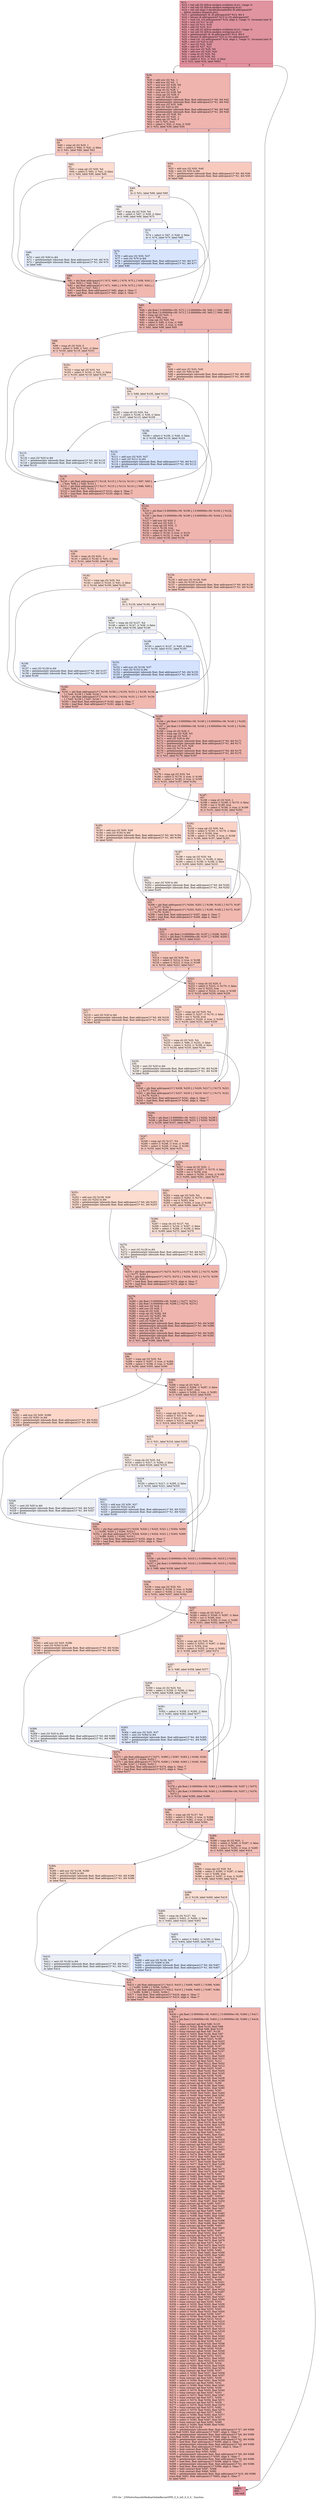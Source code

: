 digraph "CFG for '_Z30SolveSmoothMedianGlobalKernel3PfS_S_S_iiiS_S_S_S_' function" {
	label="CFG for '_Z30SolveSmoothMedianGlobalKernel3PfS_S_S_iiiS_S_S_S_' function";

	Node0x4e90a20 [shape=record,color="#b70d28ff", style=filled, fillcolor="#b70d2870",label="{%11:\l  %12 = tail call i32 @llvm.amdgcn.workitem.id.x(), !range !4\l  %13 = tail call i32 @llvm.amdgcn.workgroup.id.x()\l  %14 = tail call align 4 dereferenceable(64) i8 addrspace(4)*\l... @llvm.amdgcn.dispatch.ptr()\l  %15 = getelementptr i8, i8 addrspace(4)* %14, i64 4\l  %16 = bitcast i8 addrspace(4)* %15 to i16 addrspace(4)*\l  %17 = load i16, i16 addrspace(4)* %16, align 4, !range !5, !invariant.load !6\l  %18 = zext i16 %17 to i32\l  %19 = mul i32 %13, %18\l  %20 = add i32 %19, %12\l  %21 = tail call i32 @llvm.amdgcn.workitem.id.y(), !range !4\l  %22 = tail call i32 @llvm.amdgcn.workgroup.id.y()\l  %23 = getelementptr i8, i8 addrspace(4)* %14, i64 6\l  %24 = bitcast i8 addrspace(4)* %23 to i16 addrspace(4)*\l  %25 = load i16, i16 addrspace(4)* %24, align 2, !range !5, !invariant.load !6\l  %26 = zext i16 %25 to i32\l  %27 = mul i32 %22, %26\l  %28 = add i32 %27, %21\l  %29 = mul nsw i32 %28, %6\l  %30 = add nsw i32 %29, %20\l  %31 = icmp slt i32 %20, %4\l  %32 = icmp slt i32 %28, %5\l  %33 = select i1 %31, i1 %32, i1 false\l  br i1 %33, label %34, label %603\l|{<s0>T|<s1>F}}"];
	Node0x4e90a20:s0 -> Node0x4e92fc0;
	Node0x4e90a20:s1 -> Node0x4e95310;
	Node0x4e92fc0 [shape=record,color="#3d50c3ff", style=filled, fillcolor="#d8564670",label="{%34:\l34:                                               \l  %35 = add nsw i32 %4, -1\l  %36 = add nsw i32 %5, -1\l  %37 = mul nsw i32 %36, %6\l  %38 = add nsw i32 %28, -1\l  %39 = icmp slt i32 %28, 1\l  %40 = mul nsw i32 %38, %6\l  %41 = icmp sgt i32 %28, 0\l  %42 = sext i32 %40 to i64\l  %43 = getelementptr inbounds float, float addrspace(1)* %0, i64 %42\l  %44 = getelementptr inbounds float, float addrspace(1)* %1, i64 %42\l  %45 = add nsw i32 %35, %40\l  %46 = sext i32 %45 to i64\l  %47 = getelementptr inbounds float, float addrspace(1)* %0, i64 %46\l  %48 = getelementptr inbounds float, float addrspace(1)* %1, i64 %46\l  %49 = icmp sgt i32 %38, %5\l  %50 = add nsw i32 %20, -1\l  %51 = icmp sgt i32 %20, 0\l  %52 = xor i1 %51, true\l  %53 = select i1 %52, i1 true, i1 %39\l  br i1 %53, label %59, label %54\l|{<s0>T|<s1>F}}"];
	Node0x4e92fc0:s0 -> Node0x4e95fe0;
	Node0x4e92fc0:s1 -> Node0x4e96030;
	Node0x4e96030 [shape=record,color="#3d50c3ff", style=filled, fillcolor="#ef886b70",label="{%54:\l54:                                               \l  %55 = add nsw i32 %50, %40\l  %56 = sext i32 %55 to i64\l  %57 = getelementptr inbounds float, float addrspace(1)* %0, i64 %56\l  %58 = getelementptr inbounds float, float addrspace(1)* %1, i64 %56\l  br label %80\l}"];
	Node0x4e96030 -> Node0x4e963b0;
	Node0x4e95fe0 [shape=record,color="#3d50c3ff", style=filled, fillcolor="#ef886b70",label="{%59:\l59:                                               \l  %60 = icmp slt i32 %20, 1\l  %61 = select i1 %60, i1 %41, i1 false\l  br i1 %61, label %80, label %62\l|{<s0>T|<s1>F}}"];
	Node0x4e95fe0:s0 -> Node0x4e963b0;
	Node0x4e95fe0:s1 -> Node0x4e965b0;
	Node0x4e965b0 [shape=record,color="#3d50c3ff", style=filled, fillcolor="#f7af9170",label="{%62:\l62:                                               \l  %63 = icmp sgt i32 %50, %4\l  %64 = select i1 %63, i1 %41, i1 false\l  br i1 %64, label %80, label %65\l|{<s0>T|<s1>F}}"];
	Node0x4e965b0:s0 -> Node0x4e963b0;
	Node0x4e965b0:s1 -> Node0x4e950c0;
	Node0x4e950c0 [shape=record,color="#3d50c3ff", style=filled, fillcolor="#f1ccb870",label="{%65:\l65:                                               \l  br i1 %51, label %66, label %85\l|{<s0>T|<s1>F}}"];
	Node0x4e950c0:s0 -> Node0x4e95200;
	Node0x4e950c0:s1 -> Node0x4e95250;
	Node0x4e95200 [shape=record,color="#3d50c3ff", style=filled, fillcolor="#e3d9d370",label="{%66:\l66:                                               \l  %67 = icmp sle i32 %20, %4\l  %68 = select i1 %67, i1 %39, i1 false\l  br i1 %68, label %69, label %73\l|{<s0>T|<s1>F}}"];
	Node0x4e95200:s0 -> Node0x4e96df0;
	Node0x4e95200:s1 -> Node0x4e96e40;
	Node0x4e96df0 [shape=record,color="#3d50c3ff", style=filled, fillcolor="#c7d7f070",label="{%69:\l69:                                               \l  %70 = zext i32 %50 to i64\l  %71 = getelementptr inbounds float, float addrspace(1)* %0, i64 %70\l  %72 = getelementptr inbounds float, float addrspace(1)* %1, i64 %70\l  br label %80\l}"];
	Node0x4e96df0 -> Node0x4e963b0;
	Node0x4e96e40 [shape=record,color="#3d50c3ff", style=filled, fillcolor="#c7d7f070",label="{%73:\l73:                                               \l  %74 = select i1 %67, i1 %49, i1 false\l  br i1 %74, label %75, label %85\l|{<s0>T|<s1>F}}"];
	Node0x4e96e40:s0 -> Node0x4e97250;
	Node0x4e96e40:s1 -> Node0x4e95250;
	Node0x4e97250 [shape=record,color="#3d50c3ff", style=filled, fillcolor="#a5c3fe70",label="{%75:\l75:                                               \l  %76 = add nsw i32 %50, %37\l  %77 = sext i32 %76 to i64\l  %78 = getelementptr inbounds float, float addrspace(1)* %0, i64 %77\l  %79 = getelementptr inbounds float, float addrspace(1)* %1, i64 %77\l  br label %80\l}"];
	Node0x4e97250 -> Node0x4e963b0;
	Node0x4e963b0 [shape=record,color="#3d50c3ff", style=filled, fillcolor="#dc5d4a70",label="{%80:\l80:                                               \l  %81 = phi float addrspace(1)* [ %72, %69 ], [ %79, %75 ], [ %58, %54 ], [\l... %44, %59 ], [ %48, %62 ]\l  %82 = phi float addrspace(1)* [ %71, %69 ], [ %78, %75 ], [ %57, %54 ], [\l... %43, %59 ], [ %47, %62 ]\l  %83 = load float, float addrspace(1)* %82, align 4, !tbaa !7\l  %84 = load float, float addrspace(1)* %81, align 4, !tbaa !7\l  br label %85\l}"];
	Node0x4e963b0 -> Node0x4e95250;
	Node0x4e95250 [shape=record,color="#3d50c3ff", style=filled, fillcolor="#d8564670",label="{%85:\l85:                                               \l  %86 = phi float [ 0.000000e+00, %73 ], [ 0.000000e+00, %65 ], [ %83, %80 ]\l  %87 = phi float [ 0.000000e+00, %73 ], [ 0.000000e+00, %65 ], [ %84, %80 ]\l  %88 = icmp sgt i32 %20, -1\l  %89 = xor i1 %88, true\l  %90 = icmp sge i32 %20, %4\l  %91 = select i1 %89, i1 true, i1 %90\l  %92 = select i1 %91, i1 true, i1 %39\l  br i1 %92, label %98, label %93\l|{<s0>T|<s1>F}}"];
	Node0x4e95250:s0 -> Node0x4e98ee0;
	Node0x4e95250:s1 -> Node0x4e98f70;
	Node0x4e98f70 [shape=record,color="#3d50c3ff", style=filled, fillcolor="#ef886b70",label="{%93:\l93:                                               \l  %94 = add nsw i32 %20, %40\l  %95 = sext i32 %94 to i64\l  %96 = getelementptr inbounds float, float addrspace(1)* %0, i64 %95\l  %97 = getelementptr inbounds float, float addrspace(1)* %1, i64 %95\l  br label %119\l}"];
	Node0x4e98f70 -> Node0x4e992f0;
	Node0x4e98ee0 [shape=record,color="#3d50c3ff", style=filled, fillcolor="#ef886b70",label="{%98:\l98:                                               \l  %99 = icmp slt i32 %20, 0\l  %100 = select i1 %99, i1 %41, i1 false\l  br i1 %100, label %119, label %101\l|{<s0>T|<s1>F}}"];
	Node0x4e98ee0:s0 -> Node0x4e992f0;
	Node0x4e98ee0:s1 -> Node0x4e994f0;
	Node0x4e994f0 [shape=record,color="#3d50c3ff", style=filled, fillcolor="#f7af9170",label="{%101:\l101:                                              \l  %102 = icmp sgt i32 %20, %4\l  %103 = select i1 %102, i1 %41, i1 false\l  br i1 %103, label %119, label %104\l|{<s0>T|<s1>F}}"];
	Node0x4e994f0:s0 -> Node0x4e992f0;
	Node0x4e994f0:s1 -> Node0x4e99730;
	Node0x4e99730 [shape=record,color="#3d50c3ff", style=filled, fillcolor="#f1ccb870",label="{%104:\l104:                                              \l  br i1 %88, label %105, label %124\l|{<s0>T|<s1>F}}"];
	Node0x4e99730:s0 -> Node0x4e99830;
	Node0x4e99730:s1 -> Node0x4e99880;
	Node0x4e99830 [shape=record,color="#3d50c3ff", style=filled, fillcolor="#e3d9d370",label="{%105:\l105:                                              \l  %106 = icmp slt i32 %20, %4\l  %107 = select i1 %106, i1 %39, i1 false\l  br i1 %107, label %115, label %108\l|{<s0>T|<s1>F}}"];
	Node0x4e99830:s0 -> Node0x4e99b00;
	Node0x4e99830:s1 -> Node0x4e99b50;
	Node0x4e99b50 [shape=record,color="#3d50c3ff", style=filled, fillcolor="#c7d7f070",label="{%108:\l108:                                              \l  %109 = select i1 %106, i1 %49, i1 false\l  br i1 %109, label %110, label %124\l|{<s0>T|<s1>F}}"];
	Node0x4e99b50:s0 -> Node0x4e99d40;
	Node0x4e99b50:s1 -> Node0x4e99880;
	Node0x4e99d40 [shape=record,color="#3d50c3ff", style=filled, fillcolor="#a5c3fe70",label="{%110:\l110:                                              \l  %111 = add nsw i32 %20, %37\l  %112 = sext i32 %111 to i64\l  %113 = getelementptr inbounds float, float addrspace(1)* %0, i64 %112\l  %114 = getelementptr inbounds float, float addrspace(1)* %1, i64 %112\l  br label %119\l}"];
	Node0x4e99d40 -> Node0x4e992f0;
	Node0x4e99b00 [shape=record,color="#3d50c3ff", style=filled, fillcolor="#c7d7f070",label="{%115:\l115:                                              \l  %116 = zext i32 %20 to i64\l  %117 = getelementptr inbounds float, float addrspace(1)* %0, i64 %116\l  %118 = getelementptr inbounds float, float addrspace(1)* %1, i64 %116\l  br label %119\l}"];
	Node0x4e99b00 -> Node0x4e992f0;
	Node0x4e992f0 [shape=record,color="#3d50c3ff", style=filled, fillcolor="#dc5d4a70",label="{%119:\l119:                                              \l  %120 = phi float addrspace(1)* [ %118, %115 ], [ %114, %110 ], [ %97, %93 ],\l... [ %44, %98 ], [ %48, %101 ]\l  %121 = phi float addrspace(1)* [ %117, %115 ], [ %113, %110 ], [ %96, %93 ],\l... [ %43, %98 ], [ %47, %101 ]\l  %122 = load float, float addrspace(1)* %121, align 4, !tbaa !7\l  %123 = load float, float addrspace(1)* %120, align 4, !tbaa !7\l  br label %124\l}"];
	Node0x4e992f0 -> Node0x4e99880;
	Node0x4e99880 [shape=record,color="#3d50c3ff", style=filled, fillcolor="#d8564670",label="{%124:\l124:                                              \l  %125 = phi float [ 0.000000e+00, %108 ], [ 0.000000e+00, %104 ], [ %122,\l... %119 ]\l  %126 = phi float [ 0.000000e+00, %108 ], [ 0.000000e+00, %104 ], [ %123,\l... %119 ]\l  %127 = add nsw i32 %20, 2\l  %128 = add nsw i32 %20, 1\l  %129 = icmp sgt i32 %20, -2\l  %130 = xor i1 %129, true\l  %131 = icmp sgt i32 %127, %4\l  %132 = select i1 %130, i1 true, i1 %131\l  %133 = select i1 %132, i1 true, i1 %39\l  br i1 %133, label %139, label %134\l|{<s0>T|<s1>F}}"];
	Node0x4e99880:s0 -> Node0x4e96b00;
	Node0x4e99880:s1 -> Node0x4e96b50;
	Node0x4e96b50 [shape=record,color="#3d50c3ff", style=filled, fillcolor="#ef886b70",label="{%134:\l134:                                              \l  %135 = add nsw i32 %128, %40\l  %136 = sext i32 %135 to i64\l  %137 = getelementptr inbounds float, float addrspace(1)* %0, i64 %136\l  %138 = getelementptr inbounds float, float addrspace(1)* %1, i64 %136\l  br label %160\l}"];
	Node0x4e96b50 -> Node0x4e96ba0;
	Node0x4e96b00 [shape=record,color="#3d50c3ff", style=filled, fillcolor="#ef886b70",label="{%139:\l139:                                              \l  %140 = icmp slt i32 %20, -1\l  %141 = select i1 %140, i1 %41, i1 false\l  br i1 %141, label %160, label %142\l|{<s0>T|<s1>F}}"];
	Node0x4e96b00:s0 -> Node0x4e96ba0;
	Node0x4e96b00:s1 -> Node0x4e9b610;
	Node0x4e9b610 [shape=record,color="#3d50c3ff", style=filled, fillcolor="#f7af9170",label="{%142:\l142:                                              \l  %143 = icmp sge i32 %20, %4\l  %144 = select i1 %143, i1 %41, i1 false\l  br i1 %144, label %160, label %145\l|{<s0>T|<s1>F}}"];
	Node0x4e9b610:s0 -> Node0x4e96ba0;
	Node0x4e9b610:s1 -> Node0x4e9b850;
	Node0x4e9b850 [shape=record,color="#3d50c3ff", style=filled, fillcolor="#f1ccb870",label="{%145:\l145:                                              \l  br i1 %129, label %146, label %165\l|{<s0>T|<s1>F}}"];
	Node0x4e9b850:s0 -> Node0x4e9b950;
	Node0x4e9b850:s1 -> Node0x4e9b9a0;
	Node0x4e9b950 [shape=record,color="#3d50c3ff", style=filled, fillcolor="#dbdcde70",label="{%146:\l146:                                              \l  %147 = icmp sle i32 %127, %4\l  %148 = select i1 %147, i1 %39, i1 false\l  br i1 %148, label %156, label %149\l|{<s0>T|<s1>F}}"];
	Node0x4e9b950:s0 -> Node0x4e9bbe0;
	Node0x4e9b950:s1 -> Node0x4e9bc30;
	Node0x4e9bc30 [shape=record,color="#3d50c3ff", style=filled, fillcolor="#bfd3f670",label="{%149:\l149:                                              \l  %150 = select i1 %147, i1 %49, i1 false\l  br i1 %150, label %151, label %165\l|{<s0>T|<s1>F}}"];
	Node0x4e9bc30:s0 -> Node0x4e9be20;
	Node0x4e9bc30:s1 -> Node0x4e9b9a0;
	Node0x4e9be20 [shape=record,color="#3d50c3ff", style=filled, fillcolor="#a1c0ff70",label="{%151:\l151:                                              \l  %152 = add nsw i32 %128, %37\l  %153 = sext i32 %152 to i64\l  %154 = getelementptr inbounds float, float addrspace(1)* %0, i64 %153\l  %155 = getelementptr inbounds float, float addrspace(1)* %1, i64 %153\l  br label %160\l}"];
	Node0x4e9be20 -> Node0x4e96ba0;
	Node0x4e9bbe0 [shape=record,color="#3d50c3ff", style=filled, fillcolor="#bfd3f670",label="{%156:\l156:                                              \l  %157 = zext i32 %128 to i64\l  %158 = getelementptr inbounds float, float addrspace(1)* %0, i64 %157\l  %159 = getelementptr inbounds float, float addrspace(1)* %1, i64 %157\l  br label %160\l}"];
	Node0x4e9bbe0 -> Node0x4e96ba0;
	Node0x4e96ba0 [shape=record,color="#3d50c3ff", style=filled, fillcolor="#dc5d4a70",label="{%160:\l160:                                              \l  %161 = phi float addrspace(1)* [ %159, %156 ], [ %155, %151 ], [ %138, %134\l... ], [ %44, %139 ], [ %48, %142 ]\l  %162 = phi float addrspace(1)* [ %158, %156 ], [ %154, %151 ], [ %137, %134\l... ], [ %43, %139 ], [ %47, %142 ]\l  %163 = load float, float addrspace(1)* %162, align 4, !tbaa !7\l  %164 = load float, float addrspace(1)* %161, align 4, !tbaa !7\l  br label %165\l}"];
	Node0x4e96ba0 -> Node0x4e9b9a0;
	Node0x4e9b9a0 [shape=record,color="#3d50c3ff", style=filled, fillcolor="#d8564670",label="{%165:\l165:                                              \l  %166 = phi float [ 0.000000e+00, %149 ], [ 0.000000e+00, %145 ], [ %163,\l... %160 ]\l  %167 = phi float [ 0.000000e+00, %149 ], [ 0.000000e+00, %145 ], [ %164,\l... %160 ]\l  %168 = icmp slt i32 %28, 0\l  %169 = icmp sge i32 %28, %5\l  %170 = icmp sgt i32 %28, -1\l  %171 = sext i32 %29 to i64\l  %172 = getelementptr inbounds float, float addrspace(1)* %0, i64 %171\l  %173 = getelementptr inbounds float, float addrspace(1)* %1, i64 %171\l  %174 = add nsw i32 %35, %29\l  %175 = sext i32 %174 to i64\l  %176 = getelementptr inbounds float, float addrspace(1)* %0, i64 %175\l  %177 = getelementptr inbounds float, float addrspace(1)* %1, i64 %175\l  br i1 %51, label %178, label %187\l|{<s0>T|<s1>F}}"];
	Node0x4e9b9a0:s0 -> Node0x4e9cef0;
	Node0x4e9b9a0:s1 -> Node0x4e9cf40;
	Node0x4e9cef0 [shape=record,color="#3d50c3ff", style=filled, fillcolor="#e97a5f70",label="{%178:\l178:                                              \l  %179 = icmp sgt i32 %20, %4\l  %180 = select i1 %179, i1 true, i1 %168\l  %181 = select i1 %180, i1 true, i1 %169\l  br i1 %181, label %187, label %182\l|{<s0>T|<s1>F}}"];
	Node0x4e9cef0:s0 -> Node0x4e9cf40;
	Node0x4e9cef0:s1 -> Node0x4e9d230;
	Node0x4e9d230 [shape=record,color="#3d50c3ff", style=filled, fillcolor="#f6a38570",label="{%182:\l182:                                              \l  %183 = add nsw i32 %50, %29\l  %184 = sext i32 %183 to i64\l  %185 = getelementptr inbounds float, float addrspace(1)* %0, i64 %184\l  %186 = getelementptr inbounds float, float addrspace(1)* %1, i64 %184\l  br label %205\l}"];
	Node0x4e9d230 -> Node0x4e9d570;
	Node0x4e9cf40 [shape=record,color="#3d50c3ff", style=filled, fillcolor="#e5705870",label="{%187:\l187:                                              \l  %188 = icmp slt i32 %20, 1\l  %189 = select i1 %188, i1 %170, i1 false\l  %190 = xor i1 %189, true\l  %191 = select i1 %190, i1 true, i1 %169\l  br i1 %191, label %192, label %205\l|{<s0>T|<s1>F}}"];
	Node0x4e9cf40:s0 -> Node0x4e9d8b0;
	Node0x4e9cf40:s1 -> Node0x4e9d570;
	Node0x4e9d8b0 [shape=record,color="#3d50c3ff", style=filled, fillcolor="#f59c7d70",label="{%192:\l192:                                              \l  %193 = icmp sgt i32 %50, %4\l  %194 = select i1 %193, i1 %170, i1 false\l  %195 = xor i1 %194, true\l  %196 = select i1 %195, i1 true, i1 %169\l  br i1 %196, label %197, label %205\l|{<s0>T|<s1>F}}"];
	Node0x4e9d8b0:s0 -> Node0x4e9dc30;
	Node0x4e9d8b0:s1 -> Node0x4e9d570;
	Node0x4e9dc30 [shape=record,color="#3d50c3ff", style=filled, fillcolor="#f6bfa670",label="{%197:\l197:                                              \l  %198 = icmp sle i32 %20, %4\l  %199 = select i1 %51, i1 %198, i1 false\l  %200 = select i1 %199, i1 %168, i1 false\l  br i1 %200, label %201, label %210\l|{<s0>T|<s1>F}}"];
	Node0x4e9dc30:s0 -> Node0x4e9df20;
	Node0x4e9dc30:s1 -> Node0x4e9df70;
	Node0x4e9df20 [shape=record,color="#3d50c3ff", style=filled, fillcolor="#e8d6cc70",label="{%201:\l201:                                              \l  %202 = zext i32 %50 to i64\l  %203 = getelementptr inbounds float, float addrspace(1)* %0, i64 %202\l  %204 = getelementptr inbounds float, float addrspace(1)* %1, i64 %202\l  br label %205\l}"];
	Node0x4e9df20 -> Node0x4e9d570;
	Node0x4e9d570 [shape=record,color="#3d50c3ff", style=filled, fillcolor="#dc5d4a70",label="{%205:\l205:                                              \l  %206 = phi float addrspace(1)* [ %204, %201 ], [ %186, %182 ], [ %173, %187\l... ], [ %177, %192 ]\l  %207 = phi float addrspace(1)* [ %203, %201 ], [ %185, %182 ], [ %172, %187\l... ], [ %176, %192 ]\l  %208 = load float, float addrspace(1)* %207, align 4, !tbaa !7\l  %209 = load float, float addrspace(1)* %206, align 4, !tbaa !7\l  br label %210\l}"];
	Node0x4e9d570 -> Node0x4e9df70;
	Node0x4e9df70 [shape=record,color="#3d50c3ff", style=filled, fillcolor="#d8564670",label="{%210:\l210:                                              \l  %211 = phi float [ 0.000000e+00, %197 ], [ %208, %205 ]\l  %212 = phi float [ 0.000000e+00, %197 ], [ %209, %205 ]\l  br i1 %88, label %213, label %221\l|{<s0>T|<s1>F}}"];
	Node0x4e9df70:s0 -> Node0x4e9e740;
	Node0x4e9df70:s1 -> Node0x4e9e790;
	Node0x4e9e740 [shape=record,color="#3d50c3ff", style=filled, fillcolor="#e97a5f70",label="{%213:\l213:                                              \l  %214 = icmp sge i32 %20, %4\l  %215 = select i1 %214, i1 true, i1 %168\l  %216 = select i1 %215, i1 true, i1 %169\l  br i1 %216, label %221, label %217\l|{<s0>T|<s1>F}}"];
	Node0x4e9e740:s0 -> Node0x4e9e790;
	Node0x4e9e740:s1 -> Node0x4e9ea80;
	Node0x4e9ea80 [shape=record,color="#3d50c3ff", style=filled, fillcolor="#f6a38570",label="{%217:\l217:                                              \l  %218 = sext i32 %30 to i64\l  %219 = getelementptr inbounds float, float addrspace(1)* %0, i64 %218\l  %220 = getelementptr inbounds float, float addrspace(1)* %1, i64 %218\l  br label %239\l}"];
	Node0x4e9ea80 -> Node0x4e9ed30;
	Node0x4e9e790 [shape=record,color="#3d50c3ff", style=filled, fillcolor="#e5705870",label="{%221:\l221:                                              \l  %222 = icmp slt i32 %20, 0\l  %223 = select i1 %222, i1 %170, i1 false\l  %224 = xor i1 %223, true\l  %225 = select i1 %224, i1 true, i1 %169\l  br i1 %225, label %226, label %239\l|{<s0>T|<s1>F}}"];
	Node0x4e9e790:s0 -> Node0x4e9f070;
	Node0x4e9e790:s1 -> Node0x4e9ed30;
	Node0x4e9f070 [shape=record,color="#3d50c3ff", style=filled, fillcolor="#f59c7d70",label="{%226:\l226:                                              \l  %227 = icmp sgt i32 %20, %4\l  %228 = select i1 %227, i1 %170, i1 false\l  %229 = xor i1 %228, true\l  %230 = select i1 %229, i1 true, i1 %169\l  br i1 %230, label %231, label %239\l|{<s0>T|<s1>F}}"];
	Node0x4e9f070:s0 -> Node0x4e9f3f0;
	Node0x4e9f070:s1 -> Node0x4e9ed30;
	Node0x4e9f3f0 [shape=record,color="#3d50c3ff", style=filled, fillcolor="#f6bfa670",label="{%231:\l231:                                              \l  %232 = icmp slt i32 %20, %4\l  %233 = select i1 %88, i1 %232, i1 false\l  %234 = select i1 %233, i1 %168, i1 false\l  br i1 %234, label %235, label %244\l|{<s0>T|<s1>F}}"];
	Node0x4e9f3f0:s0 -> Node0x4e9f6e0;
	Node0x4e9f3f0:s1 -> Node0x4e9f730;
	Node0x4e9f6e0 [shape=record,color="#3d50c3ff", style=filled, fillcolor="#e8d6cc70",label="{%235:\l235:                                              \l  %236 = zext i32 %20 to i64\l  %237 = getelementptr inbounds float, float addrspace(1)* %0, i64 %236\l  %238 = getelementptr inbounds float, float addrspace(1)* %1, i64 %236\l  br label %239\l}"];
	Node0x4e9f6e0 -> Node0x4e9ed30;
	Node0x4e9ed30 [shape=record,color="#3d50c3ff", style=filled, fillcolor="#dc5d4a70",label="{%239:\l239:                                              \l  %240 = phi float addrspace(1)* [ %238, %235 ], [ %220, %217 ], [ %173, %221\l... ], [ %177, %226 ]\l  %241 = phi float addrspace(1)* [ %237, %235 ], [ %219, %217 ], [ %172, %221\l... ], [ %176, %226 ]\l  %242 = load float, float addrspace(1)* %241, align 4, !tbaa !7\l  %243 = load float, float addrspace(1)* %240, align 4, !tbaa !7\l  br label %244\l}"];
	Node0x4e9ed30 -> Node0x4e9f730;
	Node0x4e9f730 [shape=record,color="#3d50c3ff", style=filled, fillcolor="#d8564670",label="{%244:\l244:                                              \l  %245 = phi float [ 0.000000e+00, %231 ], [ %242, %239 ]\l  %246 = phi float [ 0.000000e+00, %231 ], [ %243, %239 ]\l  br i1 %129, label %247, label %256\l|{<s0>T|<s1>F}}"];
	Node0x4e9f730:s0 -> Node0x4e9ff00;
	Node0x4e9f730:s1 -> Node0x4e9ff50;
	Node0x4e9ff00 [shape=record,color="#3d50c3ff", style=filled, fillcolor="#ef886b70",label="{%247:\l247:                                              \l  %248 = icmp sgt i32 %127, %4\l  %249 = select i1 %248, i1 true, i1 %168\l  %250 = select i1 %249, i1 true, i1 %169\l  br i1 %250, label %256, label %251\l|{<s0>T|<s1>F}}"];
	Node0x4e9ff00:s0 -> Node0x4e9ff50;
	Node0x4e9ff00:s1 -> Node0x4ea0240;
	Node0x4ea0240 [shape=record,color="#3d50c3ff", style=filled, fillcolor="#f7af9170",label="{%251:\l251:                                              \l  %252 = add nsw i32 %128, %29\l  %253 = sext i32 %252 to i64\l  %254 = getelementptr inbounds float, float addrspace(1)* %0, i64 %253\l  %255 = getelementptr inbounds float, float addrspace(1)* %1, i64 %253\l  br label %274\l}"];
	Node0x4ea0240 -> Node0x4ea0580;
	Node0x4e9ff50 [shape=record,color="#3d50c3ff", style=filled, fillcolor="#e36c5570",label="{%256:\l256:                                              \l  %257 = icmp slt i32 %20, -1\l  %258 = select i1 %257, i1 %170, i1 false\l  %259 = xor i1 %258, true\l  %260 = select i1 %259, i1 true, i1 %169\l  br i1 %260, label %261, label %274\l|{<s0>T|<s1>F}}"];
	Node0x4e9ff50:s0 -> Node0x4e9abe0;
	Node0x4e9ff50:s1 -> Node0x4ea0580;
	Node0x4e9abe0 [shape=record,color="#3d50c3ff", style=filled, fillcolor="#f4987a70",label="{%261:\l261:                                              \l  %262 = icmp sge i32 %20, %4\l  %263 = select i1 %262, i1 %170, i1 false\l  %264 = xor i1 %263, true\l  %265 = select i1 %264, i1 true, i1 %169\l  br i1 %265, label %266, label %274\l|{<s0>T|<s1>F}}"];
	Node0x4e9abe0:s0 -> Node0x4e9af60;
	Node0x4e9abe0:s1 -> Node0x4ea0580;
	Node0x4e9af60 [shape=record,color="#3d50c3ff", style=filled, fillcolor="#f7bca170",label="{%266:\l266:                                              \l  %267 = icmp sle i32 %127, %4\l  %268 = select i1 %129, i1 %267, i1 false\l  %269 = select i1 %268, i1 %168, i1 false\l  br i1 %269, label %270, label %279\l|{<s0>T|<s1>F}}"];
	Node0x4e9af60:s0 -> Node0x4e9b0f0;
	Node0x4e9af60:s1 -> Node0x4ea17b0;
	Node0x4e9b0f0 [shape=record,color="#3d50c3ff", style=filled, fillcolor="#ead5c970",label="{%270:\l270:                                              \l  %271 = zext i32 %128 to i64\l  %272 = getelementptr inbounds float, float addrspace(1)* %0, i64 %271\l  %273 = getelementptr inbounds float, float addrspace(1)* %1, i64 %271\l  br label %274\l}"];
	Node0x4e9b0f0 -> Node0x4ea0580;
	Node0x4ea0580 [shape=record,color="#3d50c3ff", style=filled, fillcolor="#dc5d4a70",label="{%274:\l274:                                              \l  %275 = phi float addrspace(1)* [ %273, %270 ], [ %255, %251 ], [ %173, %256\l... ], [ %177, %261 ]\l  %276 = phi float addrspace(1)* [ %272, %270 ], [ %254, %251 ], [ %172, %256\l... ], [ %176, %261 ]\l  %277 = load float, float addrspace(1)* %276, align 4, !tbaa !7\l  %278 = load float, float addrspace(1)* %275, align 4, !tbaa !7\l  br label %279\l}"];
	Node0x4ea0580 -> Node0x4ea17b0;
	Node0x4ea17b0 [shape=record,color="#3d50c3ff", style=filled, fillcolor="#d8564670",label="{%279:\l279:                                              \l  %280 = phi float [ 0.000000e+00, %266 ], [ %277, %274 ]\l  %281 = phi float [ 0.000000e+00, %266 ], [ %278, %274 ]\l  %282 = add nsw i32 %28, 2\l  %283 = add nsw i32 %28, 1\l  %284 = icmp slt i32 %28, -1\l  %285 = icmp sgt i32 %282, %5\l  %286 = mul nsw i32 %283, %6\l  %287 = icmp sgt i32 %28, -2\l  %288 = sext i32 %286 to i64\l  %289 = getelementptr inbounds float, float addrspace(1)* %0, i64 %288\l  %290 = getelementptr inbounds float, float addrspace(1)* %1, i64 %288\l  %291 = add nsw i32 %35, %286\l  %292 = sext i32 %291 to i64\l  %293 = getelementptr inbounds float, float addrspace(1)* %0, i64 %292\l  %294 = getelementptr inbounds float, float addrspace(1)* %1, i64 %292\l  %295 = icmp sge i32 %28, %5\l  br i1 %51, label %296, label %305\l|{<s0>T|<s1>F}}"];
	Node0x4ea17b0:s0 -> Node0x4ea2760;
	Node0x4ea17b0:s1 -> Node0x4ea27b0;
	Node0x4ea2760 [shape=record,color="#3d50c3ff", style=filled, fillcolor="#e97a5f70",label="{%296:\l296:                                              \l  %297 = icmp sgt i32 %20, %4\l  %298 = select i1 %297, i1 true, i1 %284\l  %299 = select i1 %298, i1 true, i1 %285\l  br i1 %299, label %305, label %300\l|{<s0>T|<s1>F}}"];
	Node0x4ea2760:s0 -> Node0x4ea27b0;
	Node0x4ea2760:s1 -> Node0x4ea2aa0;
	Node0x4ea2aa0 [shape=record,color="#3d50c3ff", style=filled, fillcolor="#f6a38570",label="{%300:\l300:                                              \l  %301 = add nsw i32 %50, %286\l  %302 = sext i32 %301 to i64\l  %303 = getelementptr inbounds float, float addrspace(1)* %0, i64 %302\l  %304 = getelementptr inbounds float, float addrspace(1)* %1, i64 %302\l  br label %330\l}"];
	Node0x4ea2aa0 -> Node0x4ea2de0;
	Node0x4ea27b0 [shape=record,color="#3d50c3ff", style=filled, fillcolor="#e5705870",label="{%305:\l305:                                              \l  %306 = icmp slt i32 %20, 1\l  %307 = select i1 %306, i1 %287, i1 false\l  %308 = xor i1 %307, true\l  %309 = select i1 %308, i1 true, i1 %285\l  br i1 %309, label %310, label %330\l|{<s0>T|<s1>F}}"];
	Node0x4ea27b0:s0 -> Node0x4ea3120;
	Node0x4ea27b0:s1 -> Node0x4ea2de0;
	Node0x4ea3120 [shape=record,color="#3d50c3ff", style=filled, fillcolor="#f59c7d70",label="{%310:\l310:                                              \l  %311 = icmp sgt i32 %50, %4\l  %312 = select i1 %311, i1 %287, i1 false\l  %313 = xor i1 %312, true\l  %314 = select i1 %313, i1 true, i1 %285\l  br i1 %314, label %315, label %330\l|{<s0>T|<s1>F}}"];
	Node0x4ea3120:s0 -> Node0x4ea34a0;
	Node0x4ea3120:s1 -> Node0x4ea2de0;
	Node0x4ea34a0 [shape=record,color="#3d50c3ff", style=filled, fillcolor="#f6bfa670",label="{%315:\l315:                                              \l  br i1 %51, label %316, label %335\l|{<s0>T|<s1>F}}"];
	Node0x4ea34a0:s0 -> Node0x4ea35a0;
	Node0x4ea34a0:s1 -> Node0x4ea35f0;
	Node0x4ea35a0 [shape=record,color="#3d50c3ff", style=filled, fillcolor="#eed0c070",label="{%316:\l316:                                              \l  %317 = icmp sle i32 %20, %4\l  %318 = select i1 %317, i1 %284, i1 false\l  br i1 %318, label %326, label %319\l|{<s0>T|<s1>F}}"];
	Node0x4ea35a0:s0 -> Node0x4ea3830;
	Node0x4ea35a0:s1 -> Node0x4ea3880;
	Node0x4ea3880 [shape=record,color="#3d50c3ff", style=filled, fillcolor="#d6dce470",label="{%319:\l319:                                              \l  %320 = select i1 %317, i1 %295, i1 false\l  br i1 %320, label %321, label %335\l|{<s0>T|<s1>F}}"];
	Node0x4ea3880:s0 -> Node0x4ea3a30;
	Node0x4ea3880:s1 -> Node0x4ea35f0;
	Node0x4ea3a30 [shape=record,color="#3d50c3ff", style=filled, fillcolor="#b9d0f970",label="{%321:\l321:                                              \l  %322 = add nsw i32 %50, %37\l  %323 = sext i32 %322 to i64\l  %324 = getelementptr inbounds float, float addrspace(1)* %0, i64 %323\l  %325 = getelementptr inbounds float, float addrspace(1)* %1, i64 %323\l  br label %330\l}"];
	Node0x4ea3a30 -> Node0x4ea2de0;
	Node0x4ea3830 [shape=record,color="#3d50c3ff", style=filled, fillcolor="#d6dce470",label="{%326:\l326:                                              \l  %327 = zext i32 %50 to i64\l  %328 = getelementptr inbounds float, float addrspace(1)* %0, i64 %327\l  %329 = getelementptr inbounds float, float addrspace(1)* %1, i64 %327\l  br label %330\l}"];
	Node0x4ea3830 -> Node0x4ea2de0;
	Node0x4ea2de0 [shape=record,color="#3d50c3ff", style=filled, fillcolor="#dc5d4a70",label="{%330:\l330:                                              \l  %331 = phi float addrspace(1)* [ %329, %326 ], [ %325, %321 ], [ %304, %300\l... ], [ %290, %305 ], [ %294, %310 ]\l  %332 = phi float addrspace(1)* [ %328, %326 ], [ %324, %321 ], [ %303, %300\l... ], [ %289, %305 ], [ %293, %310 ]\l  %333 = load float, float addrspace(1)* %332, align 4, !tbaa !7\l  %334 = load float, float addrspace(1)* %331, align 4, !tbaa !7\l  br label %335\l}"];
	Node0x4ea2de0 -> Node0x4ea35f0;
	Node0x4ea35f0 [shape=record,color="#3d50c3ff", style=filled, fillcolor="#d8564670",label="{%335:\l335:                                              \l  %336 = phi float [ 0.000000e+00, %319 ], [ 0.000000e+00, %315 ], [ %333,\l... %330 ]\l  %337 = phi float [ 0.000000e+00, %319 ], [ 0.000000e+00, %315 ], [ %334,\l... %330 ]\l  br i1 %88, label %338, label %347\l|{<s0>T|<s1>F}}"];
	Node0x4ea35f0:s0 -> Node0x4ea4530;
	Node0x4ea35f0:s1 -> Node0x4ea4580;
	Node0x4ea4530 [shape=record,color="#3d50c3ff", style=filled, fillcolor="#e97a5f70",label="{%338:\l338:                                              \l  %339 = icmp sge i32 %20, %4\l  %340 = select i1 %339, i1 true, i1 %284\l  %341 = select i1 %340, i1 true, i1 %285\l  br i1 %341, label %347, label %342\l|{<s0>T|<s1>F}}"];
	Node0x4ea4530:s0 -> Node0x4ea4580;
	Node0x4ea4530:s1 -> Node0x4ea4870;
	Node0x4ea4870 [shape=record,color="#3d50c3ff", style=filled, fillcolor="#f6a38570",label="{%342:\l342:                                              \l  %343 = add nsw i32 %20, %286\l  %344 = sext i32 %343 to i64\l  %345 = getelementptr inbounds float, float addrspace(1)* %0, i64 %344\l  %346 = getelementptr inbounds float, float addrspace(1)* %1, i64 %344\l  br label %372\l}"];
	Node0x4ea4870 -> Node0x4ea4bb0;
	Node0x4ea4580 [shape=record,color="#3d50c3ff", style=filled, fillcolor="#e5705870",label="{%347:\l347:                                              \l  %348 = icmp slt i32 %20, 0\l  %349 = select i1 %348, i1 %287, i1 false\l  %350 = xor i1 %349, true\l  %351 = select i1 %350, i1 true, i1 %285\l  br i1 %351, label %352, label %372\l|{<s0>T|<s1>F}}"];
	Node0x4ea4580:s0 -> Node0x4ea4ef0;
	Node0x4ea4580:s1 -> Node0x4ea4bb0;
	Node0x4ea4ef0 [shape=record,color="#3d50c3ff", style=filled, fillcolor="#f59c7d70",label="{%352:\l352:                                              \l  %353 = icmp sgt i32 %20, %4\l  %354 = select i1 %353, i1 %287, i1 false\l  %355 = xor i1 %354, true\l  %356 = select i1 %355, i1 true, i1 %285\l  br i1 %356, label %357, label %372\l|{<s0>T|<s1>F}}"];
	Node0x4ea4ef0:s0 -> Node0x4ea5270;
	Node0x4ea4ef0:s1 -> Node0x4ea4bb0;
	Node0x4ea5270 [shape=record,color="#3d50c3ff", style=filled, fillcolor="#f6bfa670",label="{%357:\l357:                                              \l  br i1 %88, label %358, label %377\l|{<s0>T|<s1>F}}"];
	Node0x4ea5270:s0 -> Node0x4ea5370;
	Node0x4ea5270:s1 -> Node0x4ea53c0;
	Node0x4ea5370 [shape=record,color="#3d50c3ff", style=filled, fillcolor="#eed0c070",label="{%358:\l358:                                              \l  %359 = icmp slt i32 %20, %4\l  %360 = select i1 %359, i1 %284, i1 false\l  br i1 %360, label %368, label %361\l|{<s0>T|<s1>F}}"];
	Node0x4ea5370:s0 -> Node0x4ea5600;
	Node0x4ea5370:s1 -> Node0x4ea5650;
	Node0x4ea5650 [shape=record,color="#3d50c3ff", style=filled, fillcolor="#d6dce470",label="{%361:\l361:                                              \l  %362 = select i1 %359, i1 %295, i1 false\l  br i1 %362, label %363, label %377\l|{<s0>T|<s1>F}}"];
	Node0x4ea5650:s0 -> Node0x4ea5800;
	Node0x4ea5650:s1 -> Node0x4ea53c0;
	Node0x4ea5800 [shape=record,color="#3d50c3ff", style=filled, fillcolor="#b9d0f970",label="{%363:\l363:                                              \l  %364 = add nsw i32 %20, %37\l  %365 = sext i32 %364 to i64\l  %366 = getelementptr inbounds float, float addrspace(1)* %0, i64 %365\l  %367 = getelementptr inbounds float, float addrspace(1)* %1, i64 %365\l  br label %372\l}"];
	Node0x4ea5800 -> Node0x4ea4bb0;
	Node0x4ea5600 [shape=record,color="#3d50c3ff", style=filled, fillcolor="#d6dce470",label="{%368:\l368:                                              \l  %369 = zext i32 %20 to i64\l  %370 = getelementptr inbounds float, float addrspace(1)* %0, i64 %369\l  %371 = getelementptr inbounds float, float addrspace(1)* %1, i64 %369\l  br label %372\l}"];
	Node0x4ea5600 -> Node0x4ea4bb0;
	Node0x4ea4bb0 [shape=record,color="#3d50c3ff", style=filled, fillcolor="#dc5d4a70",label="{%372:\l372:                                              \l  %373 = phi float addrspace(1)* [ %371, %368 ], [ %367, %363 ], [ %346, %342\l... ], [ %290, %347 ], [ %294, %352 ]\l  %374 = phi float addrspace(1)* [ %370, %368 ], [ %366, %363 ], [ %345, %342\l... ], [ %289, %347 ], [ %293, %352 ]\l  %375 = load float, float addrspace(1)* %374, align 4, !tbaa !7\l  %376 = load float, float addrspace(1)* %373, align 4, !tbaa !7\l  br label %377\l}"];
	Node0x4ea4bb0 -> Node0x4ea53c0;
	Node0x4ea53c0 [shape=record,color="#3d50c3ff", style=filled, fillcolor="#d8564670",label="{%377:\l377:                                              \l  %378 = phi float [ 0.000000e+00, %361 ], [ 0.000000e+00, %357 ], [ %375,\l... %372 ]\l  %379 = phi float [ 0.000000e+00, %361 ], [ 0.000000e+00, %357 ], [ %376,\l... %372 ]\l  br i1 %129, label %380, label %389\l|{<s0>T|<s1>F}}"];
	Node0x4ea53c0:s0 -> Node0x4ea6300;
	Node0x4ea53c0:s1 -> Node0x4ea6350;
	Node0x4ea6300 [shape=record,color="#3d50c3ff", style=filled, fillcolor="#ef886b70",label="{%380:\l380:                                              \l  %381 = icmp sgt i32 %127, %4\l  %382 = select i1 %381, i1 true, i1 %284\l  %383 = select i1 %382, i1 true, i1 %285\l  br i1 %383, label %389, label %384\l|{<s0>T|<s1>F}}"];
	Node0x4ea6300:s0 -> Node0x4ea6350;
	Node0x4ea6300:s1 -> Node0x4ea6640;
	Node0x4ea6640 [shape=record,color="#3d50c3ff", style=filled, fillcolor="#f7af9170",label="{%384:\l384:                                              \l  %385 = add nsw i32 %128, %286\l  %386 = sext i32 %385 to i64\l  %387 = getelementptr inbounds float, float addrspace(1)* %0, i64 %386\l  %388 = getelementptr inbounds float, float addrspace(1)* %1, i64 %386\l  br label %414\l}"];
	Node0x4ea6640 -> Node0x4ea6980;
	Node0x4ea6350 [shape=record,color="#3d50c3ff", style=filled, fillcolor="#e36c5570",label="{%389:\l389:                                              \l  %390 = icmp slt i32 %20, -1\l  %391 = select i1 %390, i1 %287, i1 false\l  %392 = xor i1 %391, true\l  %393 = select i1 %392, i1 true, i1 %285\l  br i1 %393, label %394, label %414\l|{<s0>T|<s1>F}}"];
	Node0x4ea6350:s0 -> Node0x4ea6cc0;
	Node0x4ea6350:s1 -> Node0x4ea6980;
	Node0x4ea6cc0 [shape=record,color="#3d50c3ff", style=filled, fillcolor="#f4987a70",label="{%394:\l394:                                              \l  %395 = icmp sge i32 %20, %4\l  %396 = select i1 %395, i1 %287, i1 false\l  %397 = xor i1 %396, true\l  %398 = select i1 %397, i1 true, i1 %285\l  br i1 %398, label %399, label %414\l|{<s0>T|<s1>F}}"];
	Node0x4ea6cc0:s0 -> Node0x4ea7040;
	Node0x4ea6cc0:s1 -> Node0x4ea6980;
	Node0x4ea7040 [shape=record,color="#3d50c3ff", style=filled, fillcolor="#f7bca170",label="{%399:\l399:                                              \l  br i1 %129, label %400, label %419\l|{<s0>T|<s1>F}}"];
	Node0x4ea7040:s0 -> Node0x4ea7140;
	Node0x4ea7040:s1 -> Node0x4ea7190;
	Node0x4ea7140 [shape=record,color="#3d50c3ff", style=filled, fillcolor="#ead5c970",label="{%400:\l400:                                              \l  %401 = icmp sle i32 %127, %4\l  %402 = select i1 %401, i1 %284, i1 false\l  br i1 %402, label %410, label %403\l|{<s0>T|<s1>F}}"];
	Node0x4ea7140:s0 -> Node0x4ea73d0;
	Node0x4ea7140:s1 -> Node0x4ea7420;
	Node0x4ea7420 [shape=record,color="#3d50c3ff", style=filled, fillcolor="#d1dae970",label="{%403:\l403:                                              \l  %404 = select i1 %401, i1 %295, i1 false\l  br i1 %404, label %405, label %419\l|{<s0>T|<s1>F}}"];
	Node0x4ea7420:s0 -> Node0x4ea75d0;
	Node0x4ea7420:s1 -> Node0x4ea7190;
	Node0x4ea75d0 [shape=record,color="#3d50c3ff", style=filled, fillcolor="#aec9fc70",label="{%405:\l405:                                              \l  %406 = add nsw i32 %128, %37\l  %407 = sext i32 %406 to i64\l  %408 = getelementptr inbounds float, float addrspace(1)* %0, i64 %407\l  %409 = getelementptr inbounds float, float addrspace(1)* %1, i64 %407\l  br label %414\l}"];
	Node0x4ea75d0 -> Node0x4ea6980;
	Node0x4ea73d0 [shape=record,color="#3d50c3ff", style=filled, fillcolor="#d1dae970",label="{%410:\l410:                                              \l  %411 = zext i32 %128 to i64\l  %412 = getelementptr inbounds float, float addrspace(1)* %0, i64 %411\l  %413 = getelementptr inbounds float, float addrspace(1)* %1, i64 %411\l  br label %414\l}"];
	Node0x4ea73d0 -> Node0x4ea6980;
	Node0x4ea6980 [shape=record,color="#3d50c3ff", style=filled, fillcolor="#de614d70",label="{%414:\l414:                                              \l  %415 = phi float addrspace(1)* [ %413, %410 ], [ %409, %405 ], [ %388, %384\l... ], [ %290, %389 ], [ %294, %394 ]\l  %416 = phi float addrspace(1)* [ %412, %410 ], [ %408, %405 ], [ %387, %384\l... ], [ %289, %389 ], [ %293, %394 ]\l  %417 = load float, float addrspace(1)* %416, align 4, !tbaa !7\l  %418 = load float, float addrspace(1)* %415, align 4, !tbaa !7\l  br label %419\l}"];
	Node0x4ea6980 -> Node0x4ea7190;
	Node0x4ea7190 [shape=record,color="#3d50c3ff", style=filled, fillcolor="#d8564670",label="{%419:\l419:                                              \l  %420 = phi float [ 0.000000e+00, %403 ], [ 0.000000e+00, %399 ], [ %417,\l... %414 ]\l  %421 = phi float [ 0.000000e+00, %403 ], [ 0.000000e+00, %399 ], [ %418,\l... %414 ]\l  %422 = fcmp contract ogt float %86, %125\l  %423 = select i1 %422, float %125, float %86\l  %424 = select i1 %422, float %86, float %125\l  %425 = fcmp contract ogt float %87, %126\l  %426 = select i1 %425, float %126, float %87\l  %427 = select i1 %425, float %87, float %126\l  %428 = fcmp contract ogt float %423, %166\l  %429 = select i1 %428, float %166, float %423\l  %430 = select i1 %428, float %423, float %166\l  %431 = fcmp contract ogt float %426, %167\l  %432 = select i1 %431, float %167, float %426\l  %433 = select i1 %431, float %426, float %167\l  %434 = fcmp contract ogt float %429, %211\l  %435 = select i1 %434, float %211, float %429\l  %436 = select i1 %434, float %429, float %211\l  %437 = fcmp contract ogt float %432, %212\l  %438 = select i1 %437, float %212, float %432\l  %439 = select i1 %437, float %432, float %212\l  %440 = fcmp contract ogt float %435, %245\l  %441 = select i1 %440, float %245, float %435\l  %442 = select i1 %440, float %435, float %245\l  %443 = fcmp contract ogt float %438, %246\l  %444 = select i1 %443, float %246, float %438\l  %445 = select i1 %443, float %438, float %246\l  %446 = fcmp contract ogt float %441, %280\l  %447 = select i1 %446, float %280, float %441\l  %448 = select i1 %446, float %441, float %280\l  %449 = fcmp contract ogt float %444, %281\l  %450 = select i1 %449, float %281, float %444\l  %451 = select i1 %449, float %444, float %281\l  %452 = fcmp contract ogt float %447, %336\l  %453 = select i1 %452, float %336, float %447\l  %454 = select i1 %452, float %447, float %336\l  %455 = fcmp contract ogt float %450, %337\l  %456 = select i1 %455, float %337, float %450\l  %457 = select i1 %455, float %450, float %337\l  %458 = fcmp contract ogt float %453, %378\l  %459 = select i1 %458, float %378, float %453\l  %460 = select i1 %458, float %453, float %378\l  %461 = fcmp contract ogt float %456, %379\l  %462 = select i1 %461, float %379, float %456\l  %463 = select i1 %461, float %456, float %379\l  %464 = fcmp contract ogt float %459, %420\l  %465 = select i1 %464, float %459, float %420\l  %466 = fcmp contract ogt float %462, %421\l  %467 = select i1 %466, float %462, float %421\l  %468 = fcmp contract ogt float %424, %430\l  %469 = select i1 %468, float %430, float %424\l  %470 = select i1 %468, float %424, float %430\l  %471 = fcmp contract ogt float %427, %433\l  %472 = select i1 %471, float %433, float %427\l  %473 = select i1 %471, float %427, float %433\l  %474 = fcmp contract ogt float %469, %436\l  %475 = select i1 %474, float %436, float %469\l  %476 = select i1 %474, float %469, float %436\l  %477 = fcmp contract ogt float %472, %439\l  %478 = select i1 %477, float %439, float %472\l  %479 = select i1 %477, float %472, float %439\l  %480 = fcmp contract ogt float %475, %442\l  %481 = select i1 %480, float %442, float %475\l  %482 = select i1 %480, float %475, float %442\l  %483 = fcmp contract ogt float %478, %445\l  %484 = select i1 %483, float %445, float %478\l  %485 = select i1 %483, float %478, float %445\l  %486 = fcmp contract ogt float %481, %448\l  %487 = select i1 %486, float %448, float %481\l  %488 = select i1 %486, float %481, float %448\l  %489 = fcmp contract ogt float %484, %451\l  %490 = select i1 %489, float %451, float %484\l  %491 = select i1 %489, float %484, float %451\l  %492 = fcmp contract ogt float %487, %454\l  %493 = select i1 %492, float %454, float %487\l  %494 = select i1 %492, float %487, float %454\l  %495 = fcmp contract ogt float %490, %457\l  %496 = select i1 %495, float %457, float %490\l  %497 = select i1 %495, float %490, float %457\l  %498 = fcmp contract ogt float %493, %460\l  %499 = select i1 %498, float %460, float %493\l  %500 = select i1 %498, float %493, float %460\l  %501 = fcmp contract ogt float %496, %463\l  %502 = select i1 %501, float %463, float %496\l  %503 = select i1 %501, float %496, float %463\l  %504 = fcmp contract ogt float %499, %465\l  %505 = select i1 %504, float %499, float %465\l  %506 = fcmp contract ogt float %502, %467\l  %507 = select i1 %506, float %502, float %467\l  %508 = fcmp contract ogt float %470, %476\l  %509 = select i1 %508, float %476, float %470\l  %510 = select i1 %508, float %470, float %476\l  %511 = fcmp contract ogt float %473, %479\l  %512 = select i1 %511, float %479, float %473\l  %513 = select i1 %511, float %473, float %479\l  %514 = fcmp contract ogt float %509, %482\l  %515 = select i1 %514, float %482, float %509\l  %516 = select i1 %514, float %509, float %482\l  %517 = fcmp contract ogt float %512, %485\l  %518 = select i1 %517, float %485, float %512\l  %519 = select i1 %517, float %512, float %485\l  %520 = fcmp contract ogt float %515, %488\l  %521 = select i1 %520, float %488, float %515\l  %522 = select i1 %520, float %515, float %488\l  %523 = fcmp contract ogt float %518, %491\l  %524 = select i1 %523, float %491, float %518\l  %525 = select i1 %523, float %518, float %491\l  %526 = fcmp contract ogt float %521, %494\l  %527 = select i1 %526, float %494, float %521\l  %528 = select i1 %526, float %521, float %494\l  %529 = fcmp contract ogt float %524, %497\l  %530 = select i1 %529, float %497, float %524\l  %531 = select i1 %529, float %524, float %497\l  %532 = fcmp contract ogt float %527, %500\l  %533 = select i1 %532, float %500, float %527\l  %534 = select i1 %532, float %527, float %500\l  %535 = fcmp contract ogt float %530, %503\l  %536 = select i1 %535, float %503, float %530\l  %537 = select i1 %535, float %530, float %503\l  %538 = fcmp contract ogt float %533, %505\l  %539 = select i1 %538, float %533, float %505\l  %540 = fcmp contract ogt float %536, %507\l  %541 = select i1 %540, float %536, float %507\l  %542 = fcmp contract ogt float %510, %516\l  %543 = select i1 %542, float %516, float %510\l  %544 = select i1 %542, float %510, float %516\l  %545 = fcmp contract ogt float %513, %519\l  %546 = select i1 %545, float %519, float %513\l  %547 = select i1 %545, float %513, float %519\l  %548 = fcmp contract ogt float %543, %522\l  %549 = select i1 %548, float %522, float %543\l  %550 = select i1 %548, float %543, float %522\l  %551 = fcmp contract ogt float %546, %525\l  %552 = select i1 %551, float %525, float %546\l  %553 = select i1 %551, float %546, float %525\l  %554 = fcmp contract ogt float %549, %528\l  %555 = select i1 %554, float %528, float %549\l  %556 = select i1 %554, float %549, float %528\l  %557 = fcmp contract ogt float %552, %531\l  %558 = select i1 %557, float %531, float %552\l  %559 = select i1 %557, float %552, float %531\l  %560 = fcmp contract ogt float %555, %534\l  %561 = select i1 %560, float %534, float %555\l  %562 = select i1 %560, float %555, float %534\l  %563 = fcmp contract ogt float %558, %537\l  %564 = select i1 %563, float %537, float %558\l  %565 = select i1 %563, float %558, float %537\l  %566 = fcmp contract ogt float %561, %539\l  %567 = select i1 %566, float %561, float %539\l  %568 = fcmp contract ogt float %564, %541\l  %569 = select i1 %568, float %564, float %541\l  %570 = fcmp contract ogt float %544, %550\l  %571 = select i1 %570, float %550, float %544\l  %572 = fcmp contract ogt float %547, %553\l  %573 = select i1 %572, float %553, float %547\l  %574 = fcmp contract ogt float %571, %556\l  %575 = select i1 %574, float %556, float %571\l  %576 = fcmp contract ogt float %573, %559\l  %577 = select i1 %576, float %559, float %573\l  %578 = fcmp contract ogt float %575, %562\l  %579 = select i1 %578, float %562, float %575\l  %580 = fcmp contract ogt float %577, %565\l  %581 = select i1 %580, float %565, float %577\l  %582 = fcmp contract ogt float %579, %567\l  %583 = select i1 %582, float %567, float %579\l  %584 = fcmp contract ogt float %581, %569\l  %585 = select i1 %584, float %569, float %581\l  %586 = sext i32 %30 to i64\l  %587 = getelementptr inbounds float, float addrspace(1)* %7, i64 %586\l  store float %583, float addrspace(1)* %587, align 4, !tbaa !7\l  %588 = getelementptr inbounds float, float addrspace(1)* %8, i64 %586\l  store float %585, float addrspace(1)* %588, align 4, !tbaa !7\l  %589 = getelementptr inbounds float, float addrspace(1)* %2, i64 %586\l  %590 = load float, float addrspace(1)* %589, align 4, !tbaa !7\l  %591 = getelementptr inbounds float, float addrspace(1)* %0, i64 %586\l  %592 = load float, float addrspace(1)* %591, align 4, !tbaa !7\l  %593 = fadd contract float %590, %592\l  %594 = fsub contract float %593, %583\l  %595 = getelementptr inbounds float, float addrspace(1)* %9, i64 %586\l  store float %594, float addrspace(1)* %595, align 4, !tbaa !7\l  %596 = getelementptr inbounds float, float addrspace(1)* %3, i64 %586\l  %597 = load float, float addrspace(1)* %596, align 4, !tbaa !7\l  %598 = getelementptr inbounds float, float addrspace(1)* %1, i64 %586\l  %599 = load float, float addrspace(1)* %598, align 4, !tbaa !7\l  %600 = fadd contract float %597, %599\l  %601 = fsub contract float %600, %585\l  %602 = getelementptr inbounds float, float addrspace(1)* %10, i64 %586\l  store float %601, float addrspace(1)* %602, align 4, !tbaa !7\l  br label %603\l}"];
	Node0x4ea7190 -> Node0x4e95310;
	Node0x4e95310 [shape=record,color="#b70d28ff", style=filled, fillcolor="#b70d2870",label="{%603:\l603:                                              \l  ret void\l}"];
}
